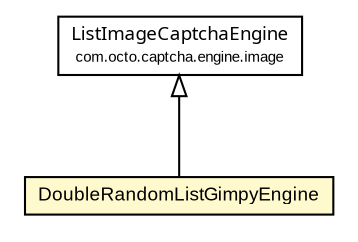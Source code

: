 #!/usr/local/bin/dot
#
# Class diagram 
# Generated by UmlGraph version 4.6 (http://www.spinellis.gr/sw/umlgraph)
#

digraph G {
	edge [fontname="arial",fontsize=10,labelfontname="arial",labelfontsize=10];
	node [fontname="arial",fontsize=10,shape=plaintext];
	// com.octo.captcha.engine.image.ListImageCaptchaEngine
	c14466 [label=<<table border="0" cellborder="1" cellspacing="0" cellpadding="2" port="p" href="../ListImageCaptchaEngine.html">
		<tr><td><table border="0" cellspacing="0" cellpadding="1">
			<tr><td><font face="ariali"> ListImageCaptchaEngine </font></td></tr>
			<tr><td><font point-size="7.0"> com.octo.captcha.engine.image </font></td></tr>
		</table></td></tr>
		</table>>, fontname="arial", fontcolor="black", fontsize=9.0];
	// com.octo.captcha.engine.image.gimpy.DoubleRandomListGimpyEngine
	c14477 [label=<<table border="0" cellborder="1" cellspacing="0" cellpadding="2" port="p" bgcolor="lemonChiffon" href="./DoubleRandomListGimpyEngine.html">
		<tr><td><table border="0" cellspacing="0" cellpadding="1">
			<tr><td> DoubleRandomListGimpyEngine </td></tr>
		</table></td></tr>
		</table>>, fontname="arial", fontcolor="black", fontsize=9.0];
	//com.octo.captcha.engine.image.gimpy.DoubleRandomListGimpyEngine extends com.octo.captcha.engine.image.ListImageCaptchaEngine
	c14466:p -> c14477:p [dir=back,arrowtail=empty];
}

